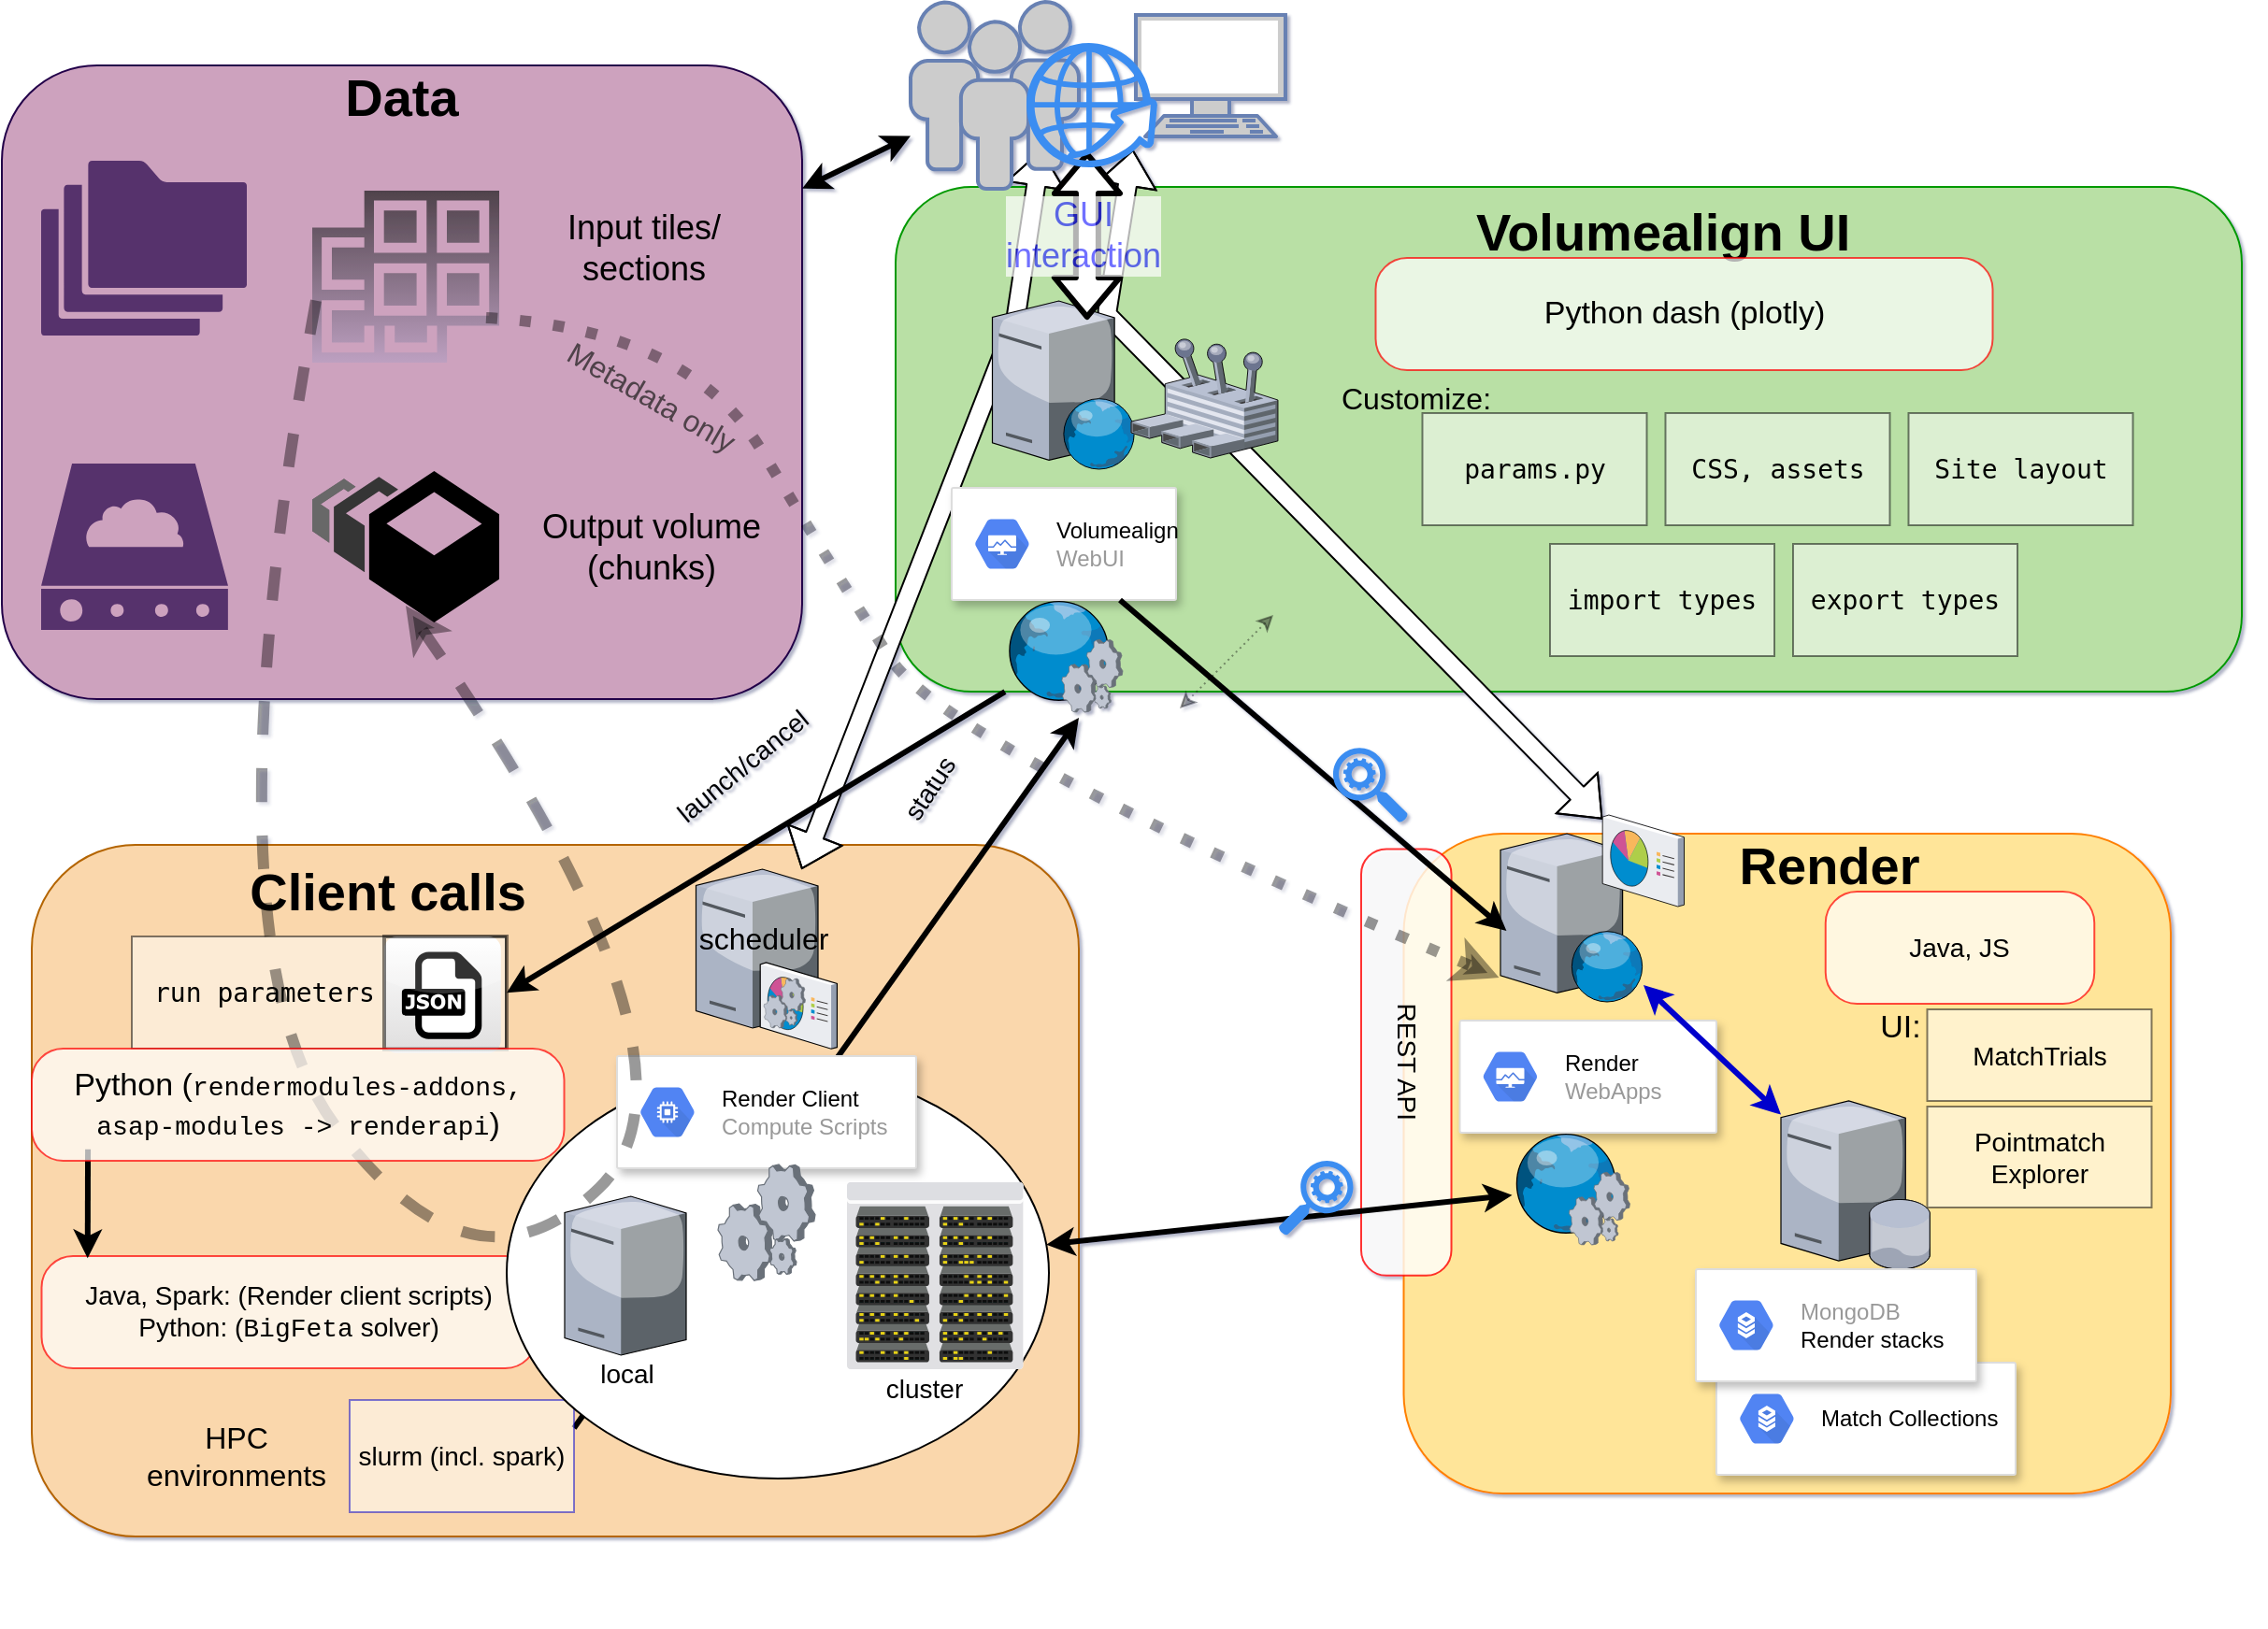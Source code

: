 <mxfile version="14.5.1" type="device"><diagram id="D8vMgsMkB-rplZWLKfx1" name="Page-1"><mxGraphModel dx="1972" dy="1606" grid="1" gridSize="10" guides="1" tooltips="1" connect="1" arrows="1" fold="1" page="0" pageScale="1" pageWidth="850" pageHeight="1100" math="0" shadow="1"><root><mxCell id="0"/><mxCell id="1" parent="0"/><mxCell id="05P3TEuLgaPyhXDfoOm5-92" value="&lt;h1&gt;&amp;nbsp;&amp;nbsp;&amp;nbsp;&amp;nbsp;&amp;nbsp;&amp;nbsp;&amp;nbsp;&amp;nbsp;&amp;nbsp;&amp;nbsp;&amp;nbsp;&amp;nbsp; Volumealign UI&lt;/h1&gt;&lt;blockquote&gt;&lt;div style=&quot;font-size: 15px&quot; align=&quot;left&quot;&gt;&lt;p style=&quot;font-size: 17px&quot;&gt;&lt;br&gt;&lt;/p&gt;&lt;/div&gt;&lt;/blockquote&gt;&lt;div&gt;&lt;br&gt;&lt;/div&gt;&lt;div&gt;&lt;br&gt;&lt;/div&gt;&lt;div&gt;&lt;br&gt;&lt;/div&gt;&lt;div&gt;&lt;br&gt;&lt;/div&gt;&lt;div&gt;&lt;br&gt;&lt;/div&gt;&lt;div&gt;&lt;br&gt;&lt;/div&gt;&lt;div&gt;&lt;br&gt;&lt;/div&gt;&lt;div&gt;&lt;br&gt;&lt;/div&gt;&lt;div&gt;&lt;br&gt;&lt;/div&gt;&lt;div&gt;&lt;br&gt;&lt;/div&gt;&lt;div&gt;&lt;br&gt;&lt;/div&gt;" style="whiteSpace=wrap;html=1;fontSize=14;rounded=1;fillColor=#B9E0A5;strokeColor=#009900;" vertex="1" parent="1"><mxGeometry x="272" y="-2" width="720" height="270" as="geometry"/></mxCell><mxCell id="05P3TEuLgaPyhXDfoOm5-90" value="&lt;h1&gt;Client calls&amp;nbsp;&amp;nbsp;&amp;nbsp;&amp;nbsp;&amp;nbsp;&amp;nbsp;&amp;nbsp;&amp;nbsp;&amp;nbsp;&amp;nbsp;&amp;nbsp;&amp;nbsp;&amp;nbsp;&amp;nbsp;&amp;nbsp;&amp;nbsp;&amp;nbsp;&amp;nbsp;&amp;nbsp;&amp;nbsp;&amp;nbsp;&amp;nbsp;&amp;nbsp; &lt;br&gt;&lt;/h1&gt;&lt;div&gt;&lt;br&gt;&lt;/div&gt;&lt;div&gt;&lt;br&gt;&lt;/div&gt;&lt;div&gt;&lt;br&gt;&lt;/div&gt;&lt;div&gt;&lt;br&gt;&lt;/div&gt;&lt;div&gt;&lt;br&gt;&lt;/div&gt;&lt;div&gt;&lt;br&gt;&lt;/div&gt;&lt;div&gt;&lt;br&gt;&lt;/div&gt;&lt;div&gt;&lt;br&gt;&lt;/div&gt;&lt;div&gt;&lt;br&gt;&lt;/div&gt;&lt;div&gt;&lt;br&gt;&lt;/div&gt;&lt;div&gt;&lt;br&gt;&lt;/div&gt;&lt;div&gt;&lt;br&gt;&lt;/div&gt;&lt;div&gt;&lt;br&gt;&lt;/div&gt;&lt;div&gt;&lt;br&gt;&lt;/div&gt;&lt;div&gt;&lt;br&gt;&lt;/div&gt;&lt;div&gt;&lt;br&gt;&lt;/div&gt;&lt;div&gt;&lt;br&gt;&lt;/div&gt;&lt;div&gt;&lt;br&gt;&lt;/div&gt;&lt;div&gt;&lt;br&gt;&lt;/div&gt;" style="whiteSpace=wrap;html=1;fontSize=14;fillColor=#fad7ac;strokeColor=#b46504;rounded=1;" parent="1" vertex="1"><mxGeometry x="-190" y="350" width="560" height="370" as="geometry"/></mxCell><mxCell id="05P3TEuLgaPyhXDfoOm5-80" value="" style="shape=flexArrow;endArrow=classic;startArrow=classic;html=1;exitX=0.114;exitY=0.857;exitDx=0;exitDy=0;exitPerimeter=0;fillColor=#ffffff;" edge="1" parent="1" source="05P3TEuLgaPyhXDfoOm5-55" target="05P3TEuLgaPyhXDfoOm5-22"><mxGeometry width="50" height="50" relative="1" as="geometry"><mxPoint x="394.88" y="-44.16" as="sourcePoint"/><mxPoint x="490.821" y="210" as="targetPoint"/><Array as="points"><mxPoint x="336" y="70"/></Array></mxGeometry></mxCell><mxCell id="05P3TEuLgaPyhXDfoOm5-79" value="" style="shape=flexArrow;endArrow=classic;startArrow=classic;html=1;exitX=0.814;exitY=0.857;exitDx=0;exitDy=0;exitPerimeter=0;fillColor=#ffffff;" edge="1" parent="1" source="05P3TEuLgaPyhXDfoOm5-55" target="05P3TEuLgaPyhXDfoOm5-68"><mxGeometry width="50" height="50" relative="1" as="geometry"><mxPoint x="362.021" y="10.0" as="sourcePoint"/><mxPoint x="364.43" y="-43.628" as="targetPoint"/><Array as="points"><mxPoint x="385" y="66"/></Array></mxGeometry></mxCell><mxCell id="05P3TEuLgaPyhXDfoOm5-73" value="" style="group" connectable="0" vertex="1" parent="1"><mxGeometry x="302" y="59" width="178.48" height="220" as="geometry"/></mxCell><mxCell id="05P3TEuLgaPyhXDfoOm5-36" value="" style="group" connectable="0" vertex="1" parent="05P3TEuLgaPyhXDfoOm5-73"><mxGeometry width="120" height="220" as="geometry"/></mxCell><mxCell id="05P3TEuLgaPyhXDfoOm5-37" value="" style="group" connectable="0" vertex="1" parent="05P3TEuLgaPyhXDfoOm5-36"><mxGeometry width="120" height="160" as="geometry"/></mxCell><mxCell id="05P3TEuLgaPyhXDfoOm5-38" value="" style="verticalLabelPosition=bottom;aspect=fixed;html=1;verticalAlign=top;strokeColor=none;align=center;outlineConnect=0;shape=mxgraph.citrix.web_server;" vertex="1" parent="05P3TEuLgaPyhXDfoOm5-37"><mxGeometry x="21.75" width="76.5" height="90" as="geometry"/></mxCell><mxCell id="05P3TEuLgaPyhXDfoOm5-39" value="" style="strokeColor=#dddddd;shadow=1;strokeWidth=1;rounded=1;absoluteArcSize=1;arcSize=2;" vertex="1" parent="05P3TEuLgaPyhXDfoOm5-37"><mxGeometry y="100" width="120" height="60" as="geometry"/></mxCell><mxCell id="05P3TEuLgaPyhXDfoOm5-40" value="&lt;font color=&quot;#000000&quot;&gt;Volumealign&lt;/font&gt;&lt;br&gt;WebUI" style="dashed=0;connectable=0;html=1;fillColor=#5184F3;strokeColor=none;shape=mxgraph.gcp2.hexIcon;prIcon=cloud_deployment_manager;part=1;labelPosition=right;verticalLabelPosition=middle;align=left;verticalAlign=middle;spacingLeft=5;fontColor=#999999;fontSize=12;" vertex="1" parent="05P3TEuLgaPyhXDfoOm5-39"><mxGeometry y="0.5" width="44" height="39" relative="1" as="geometry"><mxPoint x="5" y="-19.5" as="offset"/></mxGeometry></mxCell><mxCell id="05P3TEuLgaPyhXDfoOm5-41" value="" style="verticalLabelPosition=bottom;aspect=fixed;html=1;verticalAlign=top;strokeColor=none;align=center;outlineConnect=0;shape=mxgraph.citrix.web_service;" vertex="1" parent="05P3TEuLgaPyhXDfoOm5-36"><mxGeometry x="28.5" y="160" width="63" height="60" as="geometry"/></mxCell><mxCell id="05P3TEuLgaPyhXDfoOm5-69" value="" style="verticalLabelPosition=bottom;aspect=fixed;html=1;verticalAlign=top;strokeColor=none;align=center;outlineConnect=0;shape=mxgraph.citrix.user_control;fontSize=14;" vertex="1" parent="05P3TEuLgaPyhXDfoOm5-73"><mxGeometry x="96" y="20" width="78.48" height="64" as="geometry"/></mxCell><mxCell id="05P3TEuLgaPyhXDfoOm5-60" value="" style="shape=flexArrow;endArrow=classic;startArrow=classic;html=1;entryX=0.463;entryY=0.872;entryDx=0;entryDy=0;entryPerimeter=0;exitX=0.662;exitY=0.111;exitDx=0;exitDy=0;exitPerimeter=0;strokeWidth=3;fillColor=#ffffff;edgeStyle=elbowEdgeStyle;" edge="1" parent="1" source="05P3TEuLgaPyhXDfoOm5-38" target="05P3TEuLgaPyhXDfoOm5-55"><mxGeometry width="50" height="50" relative="1" as="geometry"><mxPoint x="373.688" y="62.69" as="sourcePoint"/><mxPoint x="374.43" y="5.372" as="targetPoint"/></mxGeometry></mxCell><mxCell id="05P3TEuLgaPyhXDfoOm5-83" style="edgeStyle=none;rounded=0;orthogonalLoop=1;jettySize=auto;html=1;entryX=1;entryY=0.5;entryDx=0;entryDy=0;startArrow=none;startFill=0;strokeWidth=3;fillColor=#ffffff;fontSize=14;" edge="1" parent="1" source="05P3TEuLgaPyhXDfoOm5-41" target="05P3TEuLgaPyhXDfoOm5-108"><mxGeometry relative="1" as="geometry"/></mxCell><mxCell id="05P3TEuLgaPyhXDfoOm5-84" style="edgeStyle=none;rounded=0;orthogonalLoop=1;jettySize=auto;html=1;entryX=1;entryY=0.25;entryDx=0;entryDy=0;startArrow=classic;startFill=1;strokeColor=#000000;strokeWidth=3;fillColor=#ffffff;fontSize=14;exitX=0.627;exitY=1.05;exitDx=0;exitDy=0;exitPerimeter=0;endArrow=none;endFill=0;" edge="1" parent="1" source="05P3TEuLgaPyhXDfoOm5-41" target="05P3TEuLgaPyhXDfoOm5-122"><mxGeometry relative="1" as="geometry"/></mxCell><mxCell id="05P3TEuLgaPyhXDfoOm5-86" value="launch/cancel" style="text;html=1;align=center;verticalAlign=middle;resizable=0;points=[];autosize=1;fontSize=14;rotation=-39.3;" vertex="1" parent="1"><mxGeometry x="140" y="298.16" width="100" height="20" as="geometry"/></mxCell><mxCell id="05P3TEuLgaPyhXDfoOm5-88" value="&lt;div&gt;status&lt;/div&gt;" style="text;html=1;align=center;verticalAlign=middle;resizable=0;points=[];autosize=1;fontSize=14;rotation=-56.6;" vertex="1" parent="1"><mxGeometry x="265" y="310" width="50" height="20" as="geometry"/></mxCell><mxCell id="05P3TEuLgaPyhXDfoOm5-95" value="&lt;font style=&quot;font-size: 17px&quot;&gt;Python dash (plotly)&lt;br&gt;&lt;/font&gt;" style="whiteSpace=wrap;html=1;rounded=1;fontSize=14;fillColor=#FFFFFF;opacity=70;strokeColor=#FF0000;arcSize=28;" vertex="1" parent="1"><mxGeometry x="528.75" y="36" width="330" height="60" as="geometry"/></mxCell><mxCell id="05P3TEuLgaPyhXDfoOm5-102" value="" style="group" connectable="0" vertex="1" parent="1"><mxGeometry x="553.75" y="119" width="380" height="60" as="geometry"/></mxCell><mxCell id="05P3TEuLgaPyhXDfoOm5-97" value="&lt;pre&gt;params.py&lt;/pre&gt;" style="whiteSpace=wrap;html=1;rounded=0;fontSize=14;opacity=50;shadow=0;glass=0;sketch=0;" vertex="1" parent="05P3TEuLgaPyhXDfoOm5-102"><mxGeometry width="120" height="60" as="geometry"/></mxCell><mxCell id="05P3TEuLgaPyhXDfoOm5-98" value="&lt;pre&gt;CSS, assets&lt;/pre&gt;" style="whiteSpace=wrap;html=1;rounded=0;fontSize=14;opacity=50;shadow=0;glass=0;sketch=0;" vertex="1" parent="05P3TEuLgaPyhXDfoOm5-102"><mxGeometry x="130" width="120" height="60" as="geometry"/></mxCell><mxCell id="05P3TEuLgaPyhXDfoOm5-99" value="&lt;pre&gt;Site layout&lt;/pre&gt;" style="whiteSpace=wrap;html=1;rounded=0;fontSize=14;opacity=50;shadow=0;glass=0;sketch=0;" vertex="1" parent="05P3TEuLgaPyhXDfoOm5-102"><mxGeometry x="260" width="120" height="60" as="geometry"/></mxCell><mxCell id="05P3TEuLgaPyhXDfoOm5-103" style="edgeStyle=none;rounded=0;orthogonalLoop=1;jettySize=auto;html=1;exitX=1;exitY=0.5;exitDx=0;exitDy=0;startArrow=classic;startFill=1;endArrow=none;endFill=0;strokeColor=#000000;strokeWidth=3;fillColor=#ffffff;fontSize=14;" edge="1" parent="1" source="05P3TEuLgaPyhXDfoOm5-92" target="05P3TEuLgaPyhXDfoOm5-92"><mxGeometry relative="1" as="geometry"/></mxCell><mxCell id="05P3TEuLgaPyhXDfoOm5-104" value="" style="group" connectable="0" vertex="1" parent="1"><mxGeometry x="622" y="189" width="250" height="60" as="geometry"/></mxCell><mxCell id="05P3TEuLgaPyhXDfoOm5-100" value="&lt;pre&gt;import types&lt;/pre&gt;" style="whiteSpace=wrap;html=1;rounded=0;fontSize=14;opacity=50;shadow=0;glass=0;sketch=0;" vertex="1" parent="05P3TEuLgaPyhXDfoOm5-104"><mxGeometry width="120" height="60" as="geometry"/></mxCell><mxCell id="05P3TEuLgaPyhXDfoOm5-101" value="&lt;pre&gt;export types&lt;/pre&gt;" style="whiteSpace=wrap;html=1;rounded=0;fontSize=14;opacity=50;shadow=0;glass=0;sketch=0;" vertex="1" parent="05P3TEuLgaPyhXDfoOm5-104"><mxGeometry x="130" width="120" height="60" as="geometry"/></mxCell><mxCell id="05P3TEuLgaPyhXDfoOm5-112" value="" style="group" parent="1" vertex="1" connectable="0"><mxGeometry x="-136.5" y="399" width="200.5" height="62.4" as="geometry"/></mxCell><mxCell id="05P3TEuLgaPyhXDfoOm5-107" value="&lt;pre&gt;run parameters       &lt;/pre&gt;" style="whiteSpace=wrap;html=1;rounded=0;fontSize=14;opacity=50;shadow=0;glass=0;sketch=0;" parent="05P3TEuLgaPyhXDfoOm5-112" vertex="1"><mxGeometry width="200" height="60" as="geometry"/></mxCell><mxCell id="05P3TEuLgaPyhXDfoOm5-109" value="" style="group" parent="05P3TEuLgaPyhXDfoOm5-112" vertex="1" connectable="0"><mxGeometry x="135" width="65.5" height="62.4" as="geometry"/></mxCell><mxCell id="05P3TEuLgaPyhXDfoOm5-94" value="" style="outlineConnect=0;html=1;align=center;labelPosition=center;verticalLabelPosition=bottom;verticalAlign=top;shape=mxgraph.webicons.json;gradientColor=#DFDEDE;rounded=1;fontSize=14;perimeterSpacing=11;strokeWidth=7;shadow=0;sketch=0;strokeColor=none;" parent="05P3TEuLgaPyhXDfoOm5-109" vertex="1"><mxGeometry width="62.397" height="62.4" as="geometry"/></mxCell><mxCell id="05P3TEuLgaPyhXDfoOm5-108" value="" style="rounded=0;whiteSpace=wrap;html=1;shadow=0;glass=0;sketch=0;strokeColor=#000000;strokeWidth=2;fontSize=14;opacity=50;fillColor=none;" parent="05P3TEuLgaPyhXDfoOm5-109" vertex="1"><mxGeometry width="65.5" height="60.331" as="geometry"/></mxCell><mxCell id="05P3TEuLgaPyhXDfoOm5-119" value="Java, Spark:&amp;nbsp;(Render client scripts)&lt;br&gt;Python: (&lt;font face=&quot;Courier New&quot;&gt;BigFeta&lt;/font&gt; solver)" style="whiteSpace=wrap;html=1;rounded=1;fontSize=14;fillColor=#FFFFFF;opacity=70;strokeColor=#FF0000;arcSize=28;" parent="1" vertex="1"><mxGeometry x="-184.75" y="570" width="264.75" height="60" as="geometry"/></mxCell><mxCell id="05P3TEuLgaPyhXDfoOm5-120" style="edgeStyle=none;rounded=0;orthogonalLoop=1;jettySize=auto;html=1;startArrow=none;startFill=0;endArrow=classic;endFill=1;strokeColor=#000000;strokeWidth=3;fillColor=#ffffff;fontSize=14;entryX=0.093;entryY=0.019;entryDx=0;entryDy=0;entryPerimeter=0;exitX=0.087;exitY=0.981;exitDx=0;exitDy=0;exitPerimeter=0;" parent="1" target="05P3TEuLgaPyhXDfoOm5-119" edge="1"><mxGeometry relative="1" as="geometry"><mxPoint x="-159.977" y="512.86" as="sourcePoint"/></mxGeometry></mxCell><mxCell id="05P3TEuLgaPyhXDfoOm5-122" value="slurm (incl. spark)" style="whiteSpace=wrap;html=1;rounded=0;fontSize=14;opacity=50;shadow=0;glass=0;sketch=0;strokeColor=#0000CC;" parent="1" vertex="1"><mxGeometry x="-20" y="647" width="120" height="60" as="geometry"/></mxCell><mxCell id="05P3TEuLgaPyhXDfoOm5-71" value="" style="group" parent="1" vertex="1" connectable="0"><mxGeometry x="64" y="363" width="336" height="402" as="geometry"/></mxCell><mxCell id="05P3TEuLgaPyhXDfoOm5-58" value="" style="ellipse;whiteSpace=wrap;html=1;" parent="05P3TEuLgaPyhXDfoOm5-71" vertex="1"><mxGeometry y="106" width="290" height="220" as="geometry"/></mxCell><mxCell id="05P3TEuLgaPyhXDfoOm5-29" value="" style="group" parent="05P3TEuLgaPyhXDfoOm5-71" vertex="1" connectable="0"><mxGeometry x="31" y="110" width="297.5" height="292" as="geometry"/></mxCell><mxCell id="05P3TEuLgaPyhXDfoOm5-33" value="" style="group" parent="05P3TEuLgaPyhXDfoOm5-29" vertex="1" connectable="0"><mxGeometry y="57.5" width="272.5" height="234.5" as="geometry"/></mxCell><mxCell id="05P3TEuLgaPyhXDfoOm5-24" value="" style="verticalLabelPosition=bottom;aspect=fixed;html=1;verticalAlign=top;strokeColor=none;align=center;outlineConnect=0;shape=mxgraph.citrix.datacenter;" parent="05P3TEuLgaPyhXDfoOm5-33" vertex="1"><mxGeometry x="151" width="94.44" height="100" as="geometry"/></mxCell><mxCell id="05P3TEuLgaPyhXDfoOm5-25" value="" style="verticalLabelPosition=bottom;aspect=fixed;html=1;verticalAlign=top;strokeColor=none;align=center;outlineConnect=0;shape=mxgraph.citrix.license_server;" parent="05P3TEuLgaPyhXDfoOm5-33" vertex="1"><mxGeometry y="7.5" width="65" height="85" as="geometry"/></mxCell><mxCell id="05P3TEuLgaPyhXDfoOm5-65" value="local" style="text;html=1;resizable=0;autosize=1;align=center;verticalAlign=middle;points=[];fillColor=none;strokeColor=none;rounded=0;fontSize=14;horizontal=1;" parent="05P3TEuLgaPyhXDfoOm5-33" vertex="1"><mxGeometry x="12.5" y="92.5" width="40" height="20" as="geometry"/></mxCell><mxCell id="05P3TEuLgaPyhXDfoOm5-66" value="cluster" style="text;html=1;resizable=0;autosize=1;align=center;verticalAlign=middle;points=[];fillColor=none;strokeColor=none;rounded=0;fontSize=14;horizontal=1;" parent="05P3TEuLgaPyhXDfoOm5-33" vertex="1"><mxGeometry x="162" y="100" width="60" height="20" as="geometry"/></mxCell><mxCell id="05P3TEuLgaPyhXDfoOm5-32" value="" style="group" parent="05P3TEuLgaPyhXDfoOm5-71" vertex="1" connectable="0"><mxGeometry x="59" width="160" height="220" as="geometry"/></mxCell><mxCell id="05P3TEuLgaPyhXDfoOm5-26" value="" style="strokeColor=#dddddd;shadow=1;strokeWidth=1;rounded=1;absoluteArcSize=1;arcSize=2;" parent="05P3TEuLgaPyhXDfoOm5-32" vertex="1"><mxGeometry y="100" width="160" height="60" as="geometry"/></mxCell><mxCell id="05P3TEuLgaPyhXDfoOm5-27" value="&lt;font color=&quot;#000000&quot;&gt;Render Client&lt;/font&gt;&lt;br&gt;Compute Scripts" style="dashed=0;connectable=0;html=1;fillColor=#5184F3;strokeColor=none;shape=mxgraph.gcp2.hexIcon;prIcon=compute_engine;part=1;labelPosition=right;verticalLabelPosition=middle;align=left;verticalAlign=middle;spacingLeft=5;fontColor=#999999;fontSize=12;" parent="05P3TEuLgaPyhXDfoOm5-26" vertex="1"><mxGeometry y="0.5" width="44" height="39" relative="1" as="geometry"><mxPoint x="5" y="-19.5" as="offset"/></mxGeometry></mxCell><mxCell id="05P3TEuLgaPyhXDfoOm5-30" value="" style="group" parent="05P3TEuLgaPyhXDfoOm5-32" vertex="1" connectable="0"><mxGeometry x="42.25" width="75.5" height="220" as="geometry"/></mxCell><mxCell id="05P3TEuLgaPyhXDfoOm5-22" value="" style="verticalLabelPosition=bottom;aspect=fixed;html=1;verticalAlign=top;strokeColor=none;align=center;outlineConnect=0;shape=mxgraph.citrix.command_center;" parent="05P3TEuLgaPyhXDfoOm5-30" vertex="1"><mxGeometry width="75.5" height="96" as="geometry"/></mxCell><mxCell id="05P3TEuLgaPyhXDfoOm5-21" value="" style="verticalLabelPosition=bottom;aspect=fixed;html=1;verticalAlign=top;strokeColor=none;align=center;outlineConnect=0;shape=mxgraph.citrix.process;" parent="05P3TEuLgaPyhXDfoOm5-30" vertex="1"><mxGeometry x="11.75" y="158" width="52" height="62" as="geometry"/></mxCell><mxCell id="05P3TEuLgaPyhXDfoOm5-127" value="scheduler" style="text;html=1;align=center;verticalAlign=middle;resizable=0;points=[];autosize=1;fontSize=16;" parent="05P3TEuLgaPyhXDfoOm5-30" vertex="1"><mxGeometry x="-4.5" y="27" width="80" height="20" as="geometry"/></mxCell><mxCell id="05P3TEuLgaPyhXDfoOm5-126" value="&lt;div style=&quot;font-size: 16px;&quot;&gt;HPC&lt;/div&gt;&lt;div style=&quot;font-size: 16px;&quot;&gt;environments&lt;/div&gt;" style="text;html=1;align=center;verticalAlign=middle;resizable=0;points=[];autosize=1;fontSize=16;" parent="1" vertex="1"><mxGeometry x="-136.5" y="657" width="110" height="40" as="geometry"/></mxCell><mxCell id="05P3TEuLgaPyhXDfoOm5-128" value="&lt;div style=&quot;font-size: 18px;&quot;&gt;GUI&lt;/div&gt;&lt;div style=&quot;font-size: 18px;&quot;&gt; interaction&lt;/div&gt;" style="text;html=1;align=center;verticalAlign=middle;resizable=0;points=[];autosize=1;fontSize=18;fontColor=#3333FF;labelBackgroundColor=#ffffff;textOpacity=70;" vertex="1" parent="1"><mxGeometry x="322" y="-1" width="100" height="50" as="geometry"/></mxCell><mxCell id="05P3TEuLgaPyhXDfoOm5-140" value="" style="group" parent="1" vertex="1" connectable="0"><mxGeometry x="-206" y="-67" width="428" height="339" as="geometry"/></mxCell><mxCell id="05P3TEuLgaPyhXDfoOm5-137" value="&lt;h1&gt;Data &lt;br&gt;&lt;/h1&gt;&lt;blockquote&gt;&lt;div style=&quot;font-size: 15px&quot; align=&quot;left&quot;&gt;&lt;p style=&quot;font-size: 17px&quot;&gt;&lt;br&gt;&lt;/p&gt;&lt;/div&gt;&lt;/blockquote&gt;&lt;div&gt;&lt;br&gt;&lt;/div&gt;&lt;div&gt;&lt;br&gt;&lt;/div&gt;&lt;div&gt;&lt;br&gt;&lt;/div&gt;&lt;div&gt;&lt;br&gt;&lt;/div&gt;&lt;div&gt;&lt;br&gt;&lt;/div&gt;&lt;div&gt;&lt;br&gt;&lt;/div&gt;&lt;div&gt;&lt;br&gt;&lt;/div&gt;&lt;div&gt;&lt;br&gt;&lt;/div&gt;&lt;div&gt;&lt;br&gt;&lt;/div&gt;&lt;div&gt;&lt;br&gt;&lt;/div&gt;&lt;div&gt;&lt;br&gt;&lt;/div&gt;&lt;div&gt;&lt;br&gt;&lt;/div&gt;&lt;div&gt;&lt;br&gt;&lt;/div&gt;&lt;div&gt;&lt;br&gt;&lt;/div&gt;&lt;div&gt;&lt;br&gt;&lt;/div&gt;&lt;div&gt;&lt;br&gt;&lt;/div&gt;" style="whiteSpace=wrap;html=1;fontSize=14;rounded=1;fillColor=#CDA2BE;strokeColor=#24004A;" parent="05P3TEuLgaPyhXDfoOm5-140" vertex="1"><mxGeometry width="428" height="339" as="geometry"/></mxCell><mxCell id="05P3TEuLgaPyhXDfoOm5-130" value="" style="html=1;aspect=fixed;strokeColor=none;shadow=0;align=center;verticalAlign=top;shape=mxgraph.gcp2.folders;rounded=0;glass=0;labelBackgroundColor=#ffffff;sketch=0;fontSize=18;fontColor=#000000;opacity=70;fillColor=#24004A;" parent="05P3TEuLgaPyhXDfoOm5-140" vertex="1"><mxGeometry x="21" y="51" width="110" height="93.5" as="geometry"/></mxCell><mxCell id="05P3TEuLgaPyhXDfoOm5-132" value="" style="html=1;aspect=fixed;strokeColor=none;shadow=0;align=center;verticalAlign=top;shape=mxgraph.gcp2.segments_2;rounded=0;glass=0;labelBackgroundColor=#ffffff;sketch=0;fontSize=18;fontColor=#000000;opacity=70;fillColor=#1A1A1A;gradientColor=#B69FC2;" parent="05P3TEuLgaPyhXDfoOm5-140" vertex="1"><mxGeometry x="166" y="67" width="100" height="92" as="geometry"/></mxCell><mxCell id="05P3TEuLgaPyhXDfoOm5-135" value="" style="html=1;aspect=fixed;strokeColor=none;shadow=0;align=center;verticalAlign=top;shape=mxgraph.gcp2.bucket_scale;rounded=0;glass=0;labelBackgroundColor=#ffffff;sketch=0;fontSize=18;fontColor=#000000;fillColor=#030303;" parent="05P3TEuLgaPyhXDfoOm5-140" vertex="1"><mxGeometry x="166" y="217" width="100" height="81" as="geometry"/></mxCell><mxCell id="05P3TEuLgaPyhXDfoOm5-136" value="" style="html=1;aspect=fixed;strokeColor=none;shadow=0;align=center;verticalAlign=top;shape=mxgraph.gcp2.cloud_server;rounded=0;glass=0;labelBackgroundColor=#ffffff;sketch=0;fontSize=18;fontColor=#000000;fillColor=#24004A;opacity=70;" parent="05P3TEuLgaPyhXDfoOm5-140" vertex="1"><mxGeometry x="21" y="213" width="100" height="89" as="geometry"/></mxCell><mxCell id="05P3TEuLgaPyhXDfoOm5-138" value="&lt;div&gt;Input tiles/&lt;/div&gt;&lt;div&gt;sections&lt;/div&gt;" style="text;html=1;align=center;verticalAlign=middle;resizable=0;points=[];autosize=1;fontSize=18;fontColor=#000000;" parent="05P3TEuLgaPyhXDfoOm5-140" vertex="1"><mxGeometry x="297" y="73.75" width="92" height="48" as="geometry"/></mxCell><mxCell id="05P3TEuLgaPyhXDfoOm5-139" value="&lt;div&gt;Output volume&lt;/div&gt;&lt;div&gt;(chunks)&lt;/div&gt;" style="text;html=1;align=center;verticalAlign=middle;resizable=0;points=[];autosize=1;fontSize=18;fontColor=#000000;" parent="05P3TEuLgaPyhXDfoOm5-140" vertex="1"><mxGeometry x="283" y="233.5" width="127" height="48" as="geometry"/></mxCell><mxCell id="05P3TEuLgaPyhXDfoOm5-141" value="" style="curved=1;endArrow=classic;html=1;strokeColor=#000000;strokeWidth=6;fillColor=#ffffff;fontSize=18;fontColor=#000000;exitX=0.02;exitY=0.639;exitDx=0;exitDy=0;exitPerimeter=0;entryX=0.5;entryY=0.889;entryDx=0;entryDy=0;entryPerimeter=0;dashed=1;endSize=6;targetPerimeterSpacing=1;sourcePerimeterSpacing=5;opacity=40;" parent="05P3TEuLgaPyhXDfoOm5-140" source="05P3TEuLgaPyhXDfoOm5-132" target="05P3TEuLgaPyhXDfoOm5-135" edge="1"><mxGeometry width="50" height="50" relative="1" as="geometry"><mxPoint x="-87" y="-83" as="sourcePoint"/><mxPoint x="8" as="targetPoint"/><Array as="points"><mxPoint x="105" y="469"/><mxPoint x="252" y="666"/><mxPoint x="387" y="535"/></Array></mxGeometry></mxCell><mxCell id="05P3TEuLgaPyhXDfoOm5-148" value="" style="endArrow=classic;startArrow=classic;html=1;dashed=1;dashPattern=1 2;fontSize=16;fontColor=#1A1A1A;opacity=40;" edge="1" parent="1"><mxGeometry width="50" height="50" relative="1" as="geometry"><mxPoint x="424" y="277" as="sourcePoint"/><mxPoint x="474" y="227" as="targetPoint"/></mxGeometry></mxCell><mxCell id="05P3TEuLgaPyhXDfoOm5-149" style="orthogonalLoop=1;jettySize=auto;html=1;fontSize=16;fontColor=#1A1A1A;rounded=0;strokeWidth=3;startArrow=classic;startFill=1;" edge="1" parent="1" source="05P3TEuLgaPyhXDfoOm5-64" target="05P3TEuLgaPyhXDfoOm5-137"><mxGeometry relative="1" as="geometry"/></mxCell><mxCell id="05P3TEuLgaPyhXDfoOm5-151" value="" style="group" parent="1" vertex="1" connectable="0"><mxGeometry x="521" y="344" width="433" height="353" as="geometry"/></mxCell><mxCell id="05P3TEuLgaPyhXDfoOm5-91" value="&lt;h1 align=&quot;right&quot;&gt;Render &amp;nbsp;&amp;nbsp; &amp;nbsp;&amp;nbsp;&amp;nbsp;&amp;nbsp;&amp;nbsp;&amp;nbsp;&amp;nbsp;&amp;nbsp;&amp;nbsp;&amp;nbsp;&amp;nbsp;&amp;nbsp;&amp;nbsp; &lt;br&gt;&lt;/h1&gt;&lt;div align=&quot;right&quot;&gt;&lt;br&gt;&lt;/div&gt;&lt;div align=&quot;right&quot;&gt;&lt;br&gt;&lt;/div&gt;&lt;div align=&quot;right&quot;&gt;&lt;br&gt;&lt;/div&gt;&lt;div align=&quot;right&quot;&gt;&lt;br&gt;&lt;/div&gt;&lt;div align=&quot;right&quot;&gt;&lt;br&gt;&lt;/div&gt;&lt;div align=&quot;right&quot;&gt;&lt;br&gt;&lt;/div&gt;&lt;div align=&quot;right&quot;&gt;&lt;br&gt;&lt;/div&gt;&lt;div align=&quot;right&quot;&gt;&lt;br&gt;&lt;/div&gt;&lt;div align=&quot;right&quot;&gt;&lt;br&gt;&lt;/div&gt;&lt;div align=&quot;right&quot;&gt;&lt;br&gt;&lt;/div&gt;&lt;div align=&quot;right&quot;&gt;&lt;br&gt;&lt;/div&gt;&lt;div align=&quot;right&quot;&gt;&lt;br&gt;&lt;/div&gt;&lt;div align=&quot;right&quot;&gt;&lt;br&gt;&lt;/div&gt;&lt;div align=&quot;right&quot;&gt;&lt;br&gt;&lt;/div&gt;&lt;div align=&quot;right&quot;&gt;&lt;br&gt;&lt;/div&gt;&lt;div align=&quot;right&quot;&gt;&lt;br&gt;&lt;/div&gt;&lt;div align=&quot;right&quot;&gt;&lt;br&gt;&lt;/div&gt;&lt;div align=&quot;right&quot;&gt;&lt;br&gt;&lt;/div&gt;&amp;nbsp;&amp;nbsp; " style="whiteSpace=wrap;html=1;fontSize=14;rounded=1;fillColor=#FFE599;strokeColor=#FF8000;align=right;" parent="05P3TEuLgaPyhXDfoOm5-151" vertex="1"><mxGeometry x="22.75" width="410.25" height="353" as="geometry"/></mxCell><mxCell id="05P3TEuLgaPyhXDfoOm5-20" value="" style="group" parent="05P3TEuLgaPyhXDfoOm5-151" vertex="1" connectable="0"><mxGeometry x="179" y="143" width="171" height="200" as="geometry"/></mxCell><mxCell id="05P3TEuLgaPyhXDfoOm5-9" value="" style="verticalLabelPosition=bottom;aspect=fixed;html=1;verticalAlign=top;strokeColor=none;align=center;outlineConnect=0;shape=mxgraph.citrix.database_server;" parent="05P3TEuLgaPyhXDfoOm5-20" vertex="1"><mxGeometry x="45.5" width="80" height="90" as="geometry"/></mxCell><mxCell id="05P3TEuLgaPyhXDfoOm5-11" value="" style="group" parent="05P3TEuLgaPyhXDfoOm5-20" vertex="1" connectable="0"><mxGeometry y="90" width="171" height="110" as="geometry"/></mxCell><mxCell id="05P3TEuLgaPyhXDfoOm5-7" value="" style="strokeColor=#dddddd;shadow=1;strokeWidth=1;rounded=1;absoluteArcSize=1;arcSize=2;" parent="05P3TEuLgaPyhXDfoOm5-11" vertex="1"><mxGeometry x="11" y="50" width="160" height="60" as="geometry"/></mxCell><mxCell id="05P3TEuLgaPyhXDfoOm5-8" value="&lt;font color=&quot;#000000&quot;&gt;Match Collections&lt;br&gt;&lt;/font&gt;" style="dashed=0;connectable=0;html=1;fillColor=#5184F3;strokeColor=none;shape=mxgraph.gcp2.hexIcon;prIcon=cloud_sql;part=1;labelPosition=right;verticalLabelPosition=middle;align=left;verticalAlign=middle;spacingLeft=5;fontColor=#999999;fontSize=12;" parent="05P3TEuLgaPyhXDfoOm5-7" vertex="1"><mxGeometry y="0.5" width="44" height="39" relative="1" as="geometry"><mxPoint x="5" y="-19.5" as="offset"/></mxGeometry></mxCell><mxCell id="05P3TEuLgaPyhXDfoOm5-5" value="" style="strokeColor=#dddddd;shadow=1;strokeWidth=1;rounded=1;absoluteArcSize=1;arcSize=2;" parent="05P3TEuLgaPyhXDfoOm5-11" vertex="1"><mxGeometry width="150" height="60" as="geometry"/></mxCell><mxCell id="05P3TEuLgaPyhXDfoOm5-6" value="MongoDB&lt;br&gt;&lt;font color=&quot;#000000&quot;&gt;Render stacks&lt;/font&gt;" style="dashed=0;connectable=0;html=1;fillColor=#5184F3;strokeColor=none;shape=mxgraph.gcp2.hexIcon;prIcon=cloud_sql;part=1;labelPosition=right;verticalLabelPosition=middle;align=left;verticalAlign=middle;spacingLeft=5;fontColor=#999999;fontSize=12;" parent="05P3TEuLgaPyhXDfoOm5-5" vertex="1"><mxGeometry y="0.5" width="44" height="39" relative="1" as="geometry"><mxPoint x="5" y="-19.5" as="offset"/></mxGeometry></mxCell><mxCell id="05P3TEuLgaPyhXDfoOm5-28" value="" style="group" parent="05P3TEuLgaPyhXDfoOm5-151" vertex="1" connectable="0"><mxGeometry x="52.75" width="137.25" height="220" as="geometry"/></mxCell><mxCell id="05P3TEuLgaPyhXDfoOm5-19" value="" style="group" parent="05P3TEuLgaPyhXDfoOm5-28" vertex="1" connectable="0"><mxGeometry width="137.25" height="160" as="geometry"/></mxCell><mxCell id="05P3TEuLgaPyhXDfoOm5-12" value="" style="verticalLabelPosition=bottom;aspect=fixed;html=1;verticalAlign=top;strokeColor=none;align=center;outlineConnect=0;shape=mxgraph.citrix.web_server;" parent="05P3TEuLgaPyhXDfoOm5-19" vertex="1"><mxGeometry x="21.75" width="76.5" height="90" as="geometry"/></mxCell><mxCell id="05P3TEuLgaPyhXDfoOm5-17" value="" style="strokeColor=#dddddd;shadow=1;strokeWidth=1;rounded=1;absoluteArcSize=1;arcSize=2;" parent="05P3TEuLgaPyhXDfoOm5-19" vertex="1"><mxGeometry y="100" width="137.25" height="60" as="geometry"/></mxCell><mxCell id="05P3TEuLgaPyhXDfoOm5-18" value="&lt;font color=&quot;#000000&quot;&gt;Render&lt;/font&gt;&lt;br&gt;WebApps" style="dashed=0;connectable=0;html=1;fillColor=#5184F3;strokeColor=none;shape=mxgraph.gcp2.hexIcon;prIcon=cloud_deployment_manager;part=1;labelPosition=right;verticalLabelPosition=middle;align=left;verticalAlign=middle;spacingLeft=5;fontColor=#999999;fontSize=12;" parent="05P3TEuLgaPyhXDfoOm5-17" vertex="1"><mxGeometry y="0.5" width="44" height="39" relative="1" as="geometry"><mxPoint x="5" y="-19.5" as="offset"/></mxGeometry></mxCell><mxCell id="05P3TEuLgaPyhXDfoOm5-68" value="" style="verticalLabelPosition=bottom;aspect=fixed;html=1;verticalAlign=top;strokeColor=none;align=center;outlineConnect=0;shape=mxgraph.citrix.reporting;fontSize=14;" parent="05P3TEuLgaPyhXDfoOm5-19" vertex="1"><mxGeometry x="76.33" y="-10" width="43.67" height="49" as="geometry"/></mxCell><mxCell id="05P3TEuLgaPyhXDfoOm5-23" value="" style="verticalLabelPosition=bottom;aspect=fixed;html=1;verticalAlign=top;strokeColor=none;align=center;outlineConnect=0;shape=mxgraph.citrix.web_service;" parent="05P3TEuLgaPyhXDfoOm5-28" vertex="1"><mxGeometry x="28" y="160" width="63" height="60" as="geometry"/></mxCell><mxCell id="05P3TEuLgaPyhXDfoOm5-59" value="" style="endArrow=classic;startArrow=classic;html=1;rounded=0;fontSize=14;strokeWidth=3;fillColor=#ffffff;startFill=1;strokeColor=#0000CC;" parent="05P3TEuLgaPyhXDfoOm5-151" source="05P3TEuLgaPyhXDfoOm5-12" target="05P3TEuLgaPyhXDfoOm5-9" edge="1"><mxGeometry width="50" height="50" relative="1" as="geometry"><mxPoint x="-85.25" y="80" as="sourcePoint"/><mxPoint x="-35.25" y="30" as="targetPoint"/></mxGeometry></mxCell><mxCell id="05P3TEuLgaPyhXDfoOm5-96" value="Java, JS&lt;font style=&quot;font-size: 17px&quot;&gt;&lt;br&gt;&lt;/font&gt;" style="whiteSpace=wrap;html=1;rounded=1;fontSize=14;fillColor=#FFFFFF;opacity=70;strokeColor=#FF0000;arcSize=28;" parent="05P3TEuLgaPyhXDfoOm5-151" vertex="1"><mxGeometry x="248.38" y="31" width="143.75" height="60" as="geometry"/></mxCell><mxCell id="05P3TEuLgaPyhXDfoOm5-115" value="REST API" style="whiteSpace=wrap;html=1;rounded=1;fontSize=14;fillColor=#FFFFFF;opacity=80;strokeColor=#FF0000;arcSize=28;rotation=90;" parent="05P3TEuLgaPyhXDfoOm5-151" vertex="1"><mxGeometry x="-89.97" y="98.16" width="228.19" height="48.25" as="geometry"/></mxCell><mxCell id="05P3TEuLgaPyhXDfoOm5-123" value="Pointmatch Explorer" style="whiteSpace=wrap;html=1;rounded=0;fontSize=14;opacity=50;shadow=0;glass=0;sketch=0;" parent="05P3TEuLgaPyhXDfoOm5-151" vertex="1"><mxGeometry x="302.75" y="146" width="120" height="54" as="geometry"/></mxCell><mxCell id="05P3TEuLgaPyhXDfoOm5-124" value="MatchTrials" style="whiteSpace=wrap;html=1;rounded=0;fontSize=14;opacity=50;shadow=0;glass=0;sketch=0;" parent="05P3TEuLgaPyhXDfoOm5-151" vertex="1"><mxGeometry x="302.75" y="94" width="120" height="49" as="geometry"/></mxCell><mxCell id="05P3TEuLgaPyhXDfoOm5-125" value="UI:" style="text;html=1;align=center;verticalAlign=middle;resizable=0;points=[];autosize=1;fontSize=17;" parent="05P3TEuLgaPyhXDfoOm5-151" vertex="1"><mxGeometry x="267.75" y="89" width="40" height="30" as="geometry"/></mxCell><mxCell id="05P3TEuLgaPyhXDfoOm5-74" style="rounded=0;orthogonalLoop=1;jettySize=auto;html=1;startArrow=none;startFill=0;fontSize=14;exitX=0.75;exitY=1;exitDx=0;exitDy=0;strokeWidth=3;fillColor=#ffffff;entryX=0.042;entryY=0.578;entryDx=0;entryDy=0;entryPerimeter=0;" edge="1" parent="1" source="05P3TEuLgaPyhXDfoOm5-39" target="05P3TEuLgaPyhXDfoOm5-12"><mxGeometry relative="1" as="geometry"/></mxCell><mxCell id="05P3TEuLgaPyhXDfoOm5-81" style="rounded=0;orthogonalLoop=1;jettySize=auto;html=1;startArrow=classic;startFill=1;strokeWidth=3;fillColor=#ffffff;fontSize=14;" parent="1" source="05P3TEuLgaPyhXDfoOm5-58" target="05P3TEuLgaPyhXDfoOm5-23" edge="1"><mxGeometry relative="1" as="geometry"/></mxCell><mxCell id="05P3TEuLgaPyhXDfoOm5-52" value="" style="html=1;aspect=fixed;strokeColor=none;shadow=0;align=center;verticalAlign=top;fillColor=#3B8DF1;shape=mxgraph.gcp2.search_api" vertex="1" parent="1"><mxGeometry x="506" y="298.16" width="40" height="40" as="geometry"/></mxCell><mxCell id="05P3TEuLgaPyhXDfoOm5-76" value="" style="html=1;aspect=fixed;strokeColor=none;shadow=0;align=center;verticalAlign=top;fillColor=#3B8DF1;shape=mxgraph.gcp2.search_api;flipH=1;" parent="1" vertex="1"><mxGeometry x="476.75" y="519" width="40" height="40" as="geometry"/></mxCell><mxCell id="05P3TEuLgaPyhXDfoOm5-144" value="" style="curved=1;endArrow=classic;html=1;strokeColor=#000000;strokeWidth=6;fillColor=#ffffff;fontSize=18;fontColor=#000000;exitX=0.93;exitY=0.739;exitDx=0;exitDy=0;exitPerimeter=0;dashed=1;endSize=6;targetPerimeterSpacing=1;sourcePerimeterSpacing=5;opacity=40;entryX=-0.01;entryY=0.856;entryDx=0;entryDy=0;entryPerimeter=0;dashPattern=1 2;" parent="1" source="05P3TEuLgaPyhXDfoOm5-132" target="05P3TEuLgaPyhXDfoOm5-12" edge="1"><mxGeometry width="50" height="50" relative="1" as="geometry"><mxPoint x="-234" y="1.788" as="sourcePoint"/><mxPoint x="-186" y="165.009" as="targetPoint"/><Array as="points"><mxPoint x="161" y="74"/><mxPoint x="239" y="203"/><mxPoint x="299" y="297"/></Array></mxGeometry></mxCell><mxCell id="05P3TEuLgaPyhXDfoOm5-147" value="&lt;div style=&quot;font-size: 16px;&quot;&gt;Metadata only&lt;/div&gt;" style="edgeLabel;html=1;align=center;verticalAlign=middle;resizable=0;points=[];labelBackgroundColor=none;fontSize=16;fontColor=#1A1A1A;textOpacity=70;rotation=30;" parent="05P3TEuLgaPyhXDfoOm5-144" vertex="1" connectable="0"><mxGeometry x="-0.792" y="-6" relative="1" as="geometry"><mxPoint x="16.28" y="32.04" as="offset"/></mxGeometry></mxCell><mxCell id="05P3TEuLgaPyhXDfoOm5-152" value="Customize:" style="text;html=1;align=center;verticalAlign=middle;resizable=0;points=[];autosize=1;fontSize=16;" vertex="1" parent="1"><mxGeometry x="505" y="99" width="90" height="23" as="geometry"/></mxCell><mxCell id="zQodsWmsDaMi23jdcOfK-1" value="&lt;font&gt;&lt;span style=&quot;font-size: 17px&quot;&gt;Python (&lt;/span&gt;&lt;font face=&quot;Courier New&quot; style=&quot;font-size: 14px&quot;&gt;rendermodules-addons, asap-modules -&amp;gt; renderapi&lt;/font&gt;&lt;span style=&quot;font-size: 17px&quot;&gt;)&lt;/span&gt;&lt;br&gt;&lt;/font&gt;" style="whiteSpace=wrap;html=1;rounded=1;fontSize=14;fillColor=#FFFFFF;opacity=70;strokeColor=#FF0000;arcSize=28;" parent="1" vertex="1"><mxGeometry x="-190" y="459" width="284.75" height="60" as="geometry"/></mxCell><mxCell id="05P3TEuLgaPyhXDfoOm5-46" value="" style="group" connectable="0" vertex="1" parent="1"><mxGeometry x="306.48" y="-100" width="174" height="99" as="geometry"/></mxCell><mxCell id="05P3TEuLgaPyhXDfoOm5-56" value="" style="fontColor=#0066CC;verticalAlign=top;verticalLabelPosition=bottom;labelPosition=center;align=center;html=1;outlineConnect=0;fillColor=#CCCCCC;strokeColor=#6881B3;gradientColor=none;gradientDirection=north;strokeWidth=2;shape=mxgraph.networks.terminal;" vertex="1" parent="05P3TEuLgaPyhXDfoOm5-46"><mxGeometry x="94" y="6" width="80" height="65" as="geometry"/></mxCell><mxCell id="05P3TEuLgaPyhXDfoOm5-64" value="" style="fontColor=#0066CC;verticalAlign=top;verticalLabelPosition=bottom;labelPosition=center;align=center;html=1;outlineConnect=0;fillColor=#CCCCCC;strokeColor=#6881B3;gradientColor=none;gradientDirection=north;strokeWidth=2;shape=mxgraph.networks.users;" vertex="1" parent="05P3TEuLgaPyhXDfoOm5-46"><mxGeometry x="-26.48" y="-1" width="90" height="100" as="geometry"/></mxCell><mxCell id="05P3TEuLgaPyhXDfoOm5-55" value="" style="html=1;aspect=fixed;strokeColor=none;shadow=0;align=center;verticalAlign=top;fillColor=#3B8DF1;shape=mxgraph.gcp2.globe_world" vertex="1" parent="1"><mxGeometry x="342" y="-79" width="70" height="66.5" as="geometry"/></mxCell></root></mxGraphModel></diagram></mxfile>